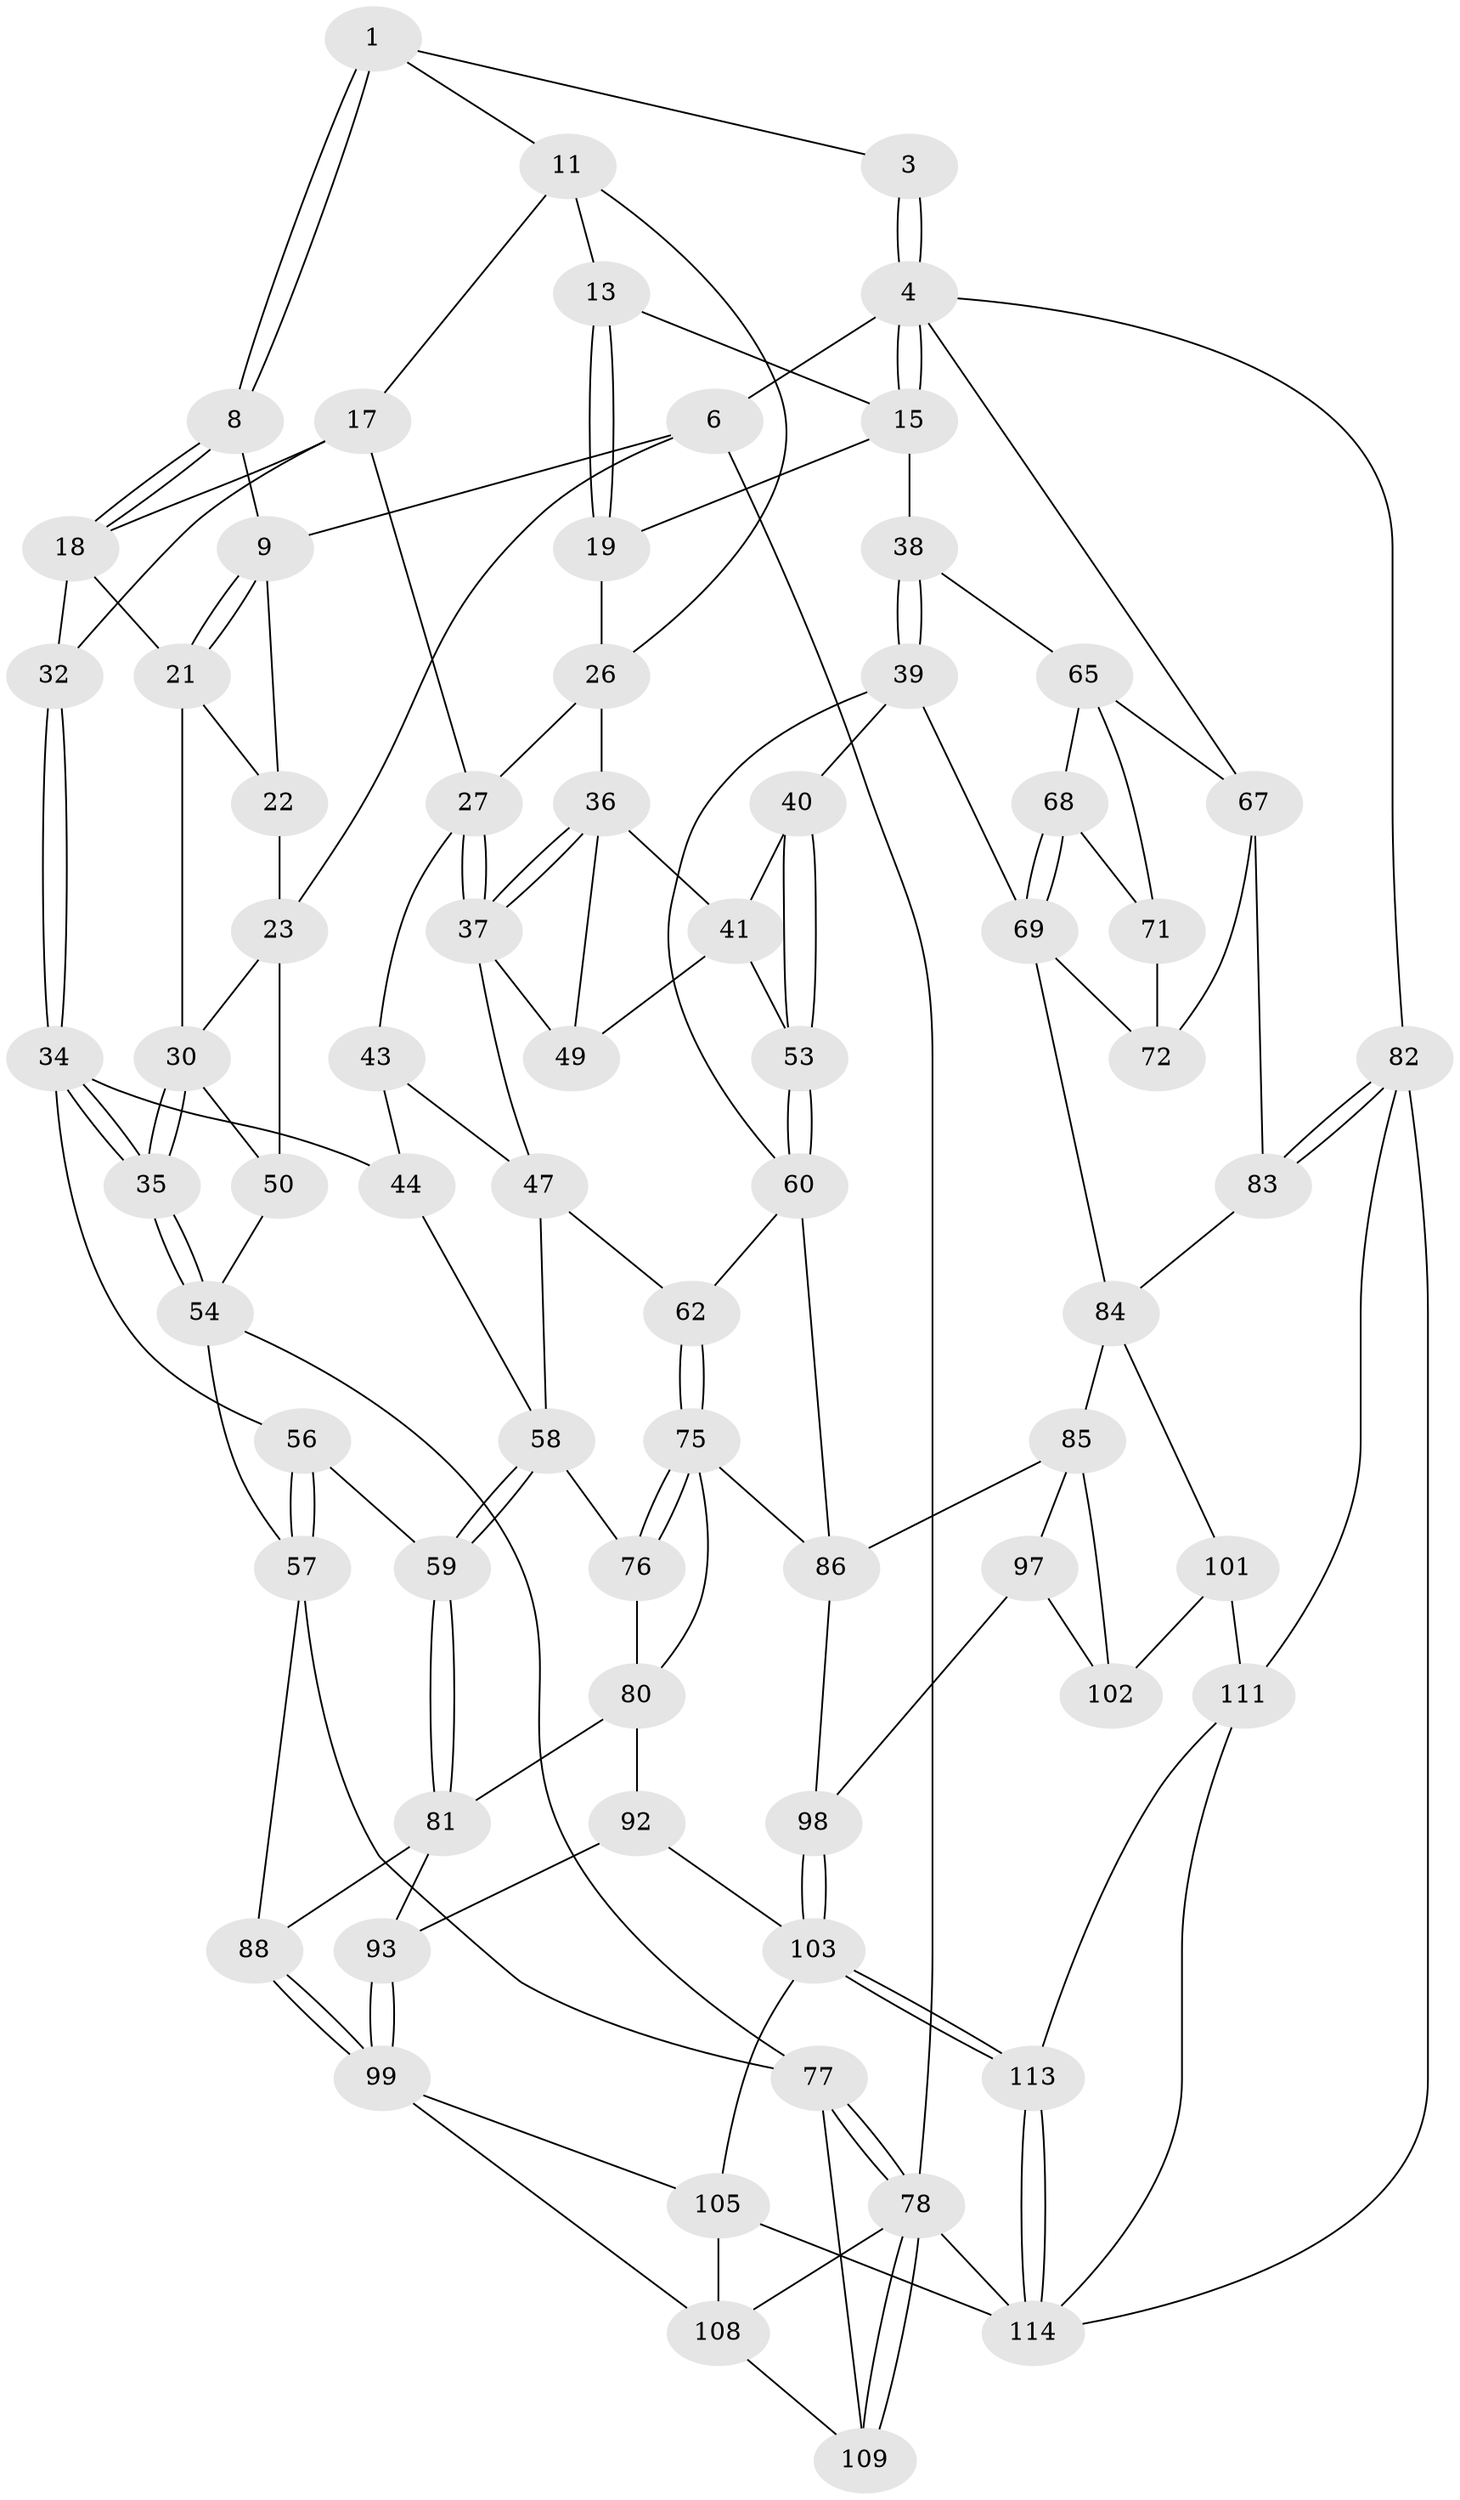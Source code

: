 // Generated by graph-tools (version 1.1) at 2025/52/02/27/25 19:52:40]
// undirected, 72 vertices, 158 edges
graph export_dot {
graph [start="1"]
  node [color=gray90,style=filled];
  1 [pos="+0.1835059348185312+0",super="+2"];
  3 [pos="+0.7013355089934938+0"];
  4 [pos="+1+0",super="+5"];
  6 [pos="+0+0",super="+7"];
  8 [pos="+0.2032732479336575+0.03668754064413931"];
  9 [pos="+0.1250817098932246+0.02181821132710037",super="+10"];
  11 [pos="+0.4056810632390269+0",super="+12"];
  13 [pos="+0.6435279036505339+0.010895448608009265",super="+14"];
  15 [pos="+0.7915042663263916+0.16736644850419238",super="+16"];
  17 [pos="+0.4014164931122607+0",super="+29"];
  18 [pos="+0.21920577451907505+0.0523213752441865",super="+20"];
  19 [pos="+0.6674119644164774+0.12329210711188299"];
  21 [pos="+0.16393577184854757+0.11494931457984249",super="+25"];
  22 [pos="+0.08223035536652752+0.015799712602392477"];
  23 [pos="+0.04046295067528848+0.05671662897374574",super="+24"];
  26 [pos="+0.5464523341262226+0.07903658635503157",super="+33"];
  27 [pos="+0.46749170242923493+0.13491721228601836",super="+28"];
  30 [pos="+0.08610512484899033+0.19797196759145538",super="+31"];
  32 [pos="+0.290132431781788+0.1438838763742793"];
  34 [pos="+0.2637598399016728+0.2167548751256866",super="+45"];
  35 [pos="+0.12237580741941886+0.25776973110647844"];
  36 [pos="+0.5919376544226183+0.1347589712276186",super="+42"];
  37 [pos="+0.5270421822070501+0.2160130922632115",super="+46"];
  38 [pos="+0.7931689244517379+0.21458262686084315"];
  39 [pos="+0.7881658434980712+0.2209319153078821",super="+70"];
  40 [pos="+0.6763007670518044+0.24489726663034558"];
  41 [pos="+0.6577217617325084+0.24320976652487408",super="+51"];
  43 [pos="+0.41824089135028036+0.23482555554605378",super="+48"];
  44 [pos="+0.30621658937808977+0.24614327446865705",super="+52"];
  47 [pos="+0.5152665597734413+0.2711726503683457",super="+63"];
  49 [pos="+0.5220588634410118+0.26981893840512133"];
  50 [pos="+0+0.1827469326460723"];
  53 [pos="+0.6248676390402861+0.3398371808889538"];
  54 [pos="+0.10492095242706048+0.44599189150672647",super="+55"];
  56 [pos="+0.2952658104907681+0.4246063771862912"];
  57 [pos="+0.18296233707969062+0.47855138815151044",super="+89"];
  58 [pos="+0.35712282790475836+0.39689548972340244",super="+64"];
  59 [pos="+0.31374675464920293+0.42321818144681594"];
  60 [pos="+0.6637787044999816+0.43374106718154914",super="+61"];
  62 [pos="+0.6082521277672435+0.4750741494050939"];
  65 [pos="+0.8804703806325553+0.26143078659953933",super="+66"];
  67 [pos="+1+0.2490050623814386",super="+74"];
  68 [pos="+0.888339059918872+0.2974258719341785"];
  69 [pos="+0.8099624906588382+0.4526988474206313",super="+73"];
  71 [pos="+0.9126697638045773+0.3750698560250751"];
  72 [pos="+0.910573397895186+0.40170438653598695"];
  75 [pos="+0.5994985741448543+0.48261250252184645",super="+94"];
  76 [pos="+0.5486008882616926+0.48149379761721295"];
  77 [pos="+0+0.5321380835673165",super="+100"];
  78 [pos="+0+0.679503190126076",super="+79"];
  80 [pos="+0.4513254587323792+0.5370819095699945",super="+91"];
  81 [pos="+0.42026374332029387+0.5327126695537838",super="+87"];
  82 [pos="+1+0.7620111325185335"];
  83 [pos="+1+0.5974139443409429"];
  84 [pos="+0.8628825439195749+0.5513295686888214",super="+90"];
  85 [pos="+0.7533513406438486+0.577398767890457",super="+96"];
  86 [pos="+0.7253581707866716+0.56818267420588",super="+95"];
  88 [pos="+0.2608283870993137+0.6461331535300467"];
  92 [pos="+0.47050967768062185+0.6403230210659201"];
  93 [pos="+0.4056085998423582+0.6117418160687914"];
  97 [pos="+0.6572556462960383+0.7069560320455787"];
  98 [pos="+0.639695341120928+0.7058553449773711"];
  99 [pos="+0.30004654898150956+0.7100008207190546",super="+106"];
  101 [pos="+0.9137074726183875+0.6271911772280293",super="+110"];
  102 [pos="+0.7641007568800471+0.6549074019649969",super="+107"];
  103 [pos="+0.5987234312067139+0.7489803162683879",super="+104"];
  105 [pos="+0.3930636988188424+0.8140771931967333",super="+115"];
  108 [pos="+0.15092042521480617+0.8438726463887979",super="+116"];
  109 [pos="+0.09304590527597972+0.7446058302498965"];
  111 [pos="+0.8536589409080874+0.8660891844508649",super="+112"];
  113 [pos="+0.6793850348206718+0.9415025629656232"];
  114 [pos="+0.575391427123447+1",super="+117"];
  1 -- 8;
  1 -- 8;
  1 -- 3;
  1 -- 11;
  3 -- 4;
  3 -- 4;
  4 -- 15;
  4 -- 15;
  4 -- 82;
  4 -- 67;
  4 -- 6;
  6 -- 9;
  6 -- 23;
  6 -- 78;
  8 -- 9;
  8 -- 18;
  8 -- 18;
  9 -- 21;
  9 -- 21;
  9 -- 22;
  11 -- 17;
  11 -- 26;
  11 -- 13;
  13 -- 19;
  13 -- 19;
  13 -- 15;
  15 -- 38;
  15 -- 19;
  17 -- 18;
  17 -- 32;
  17 -- 27;
  18 -- 32;
  18 -- 21;
  19 -- 26;
  21 -- 22;
  21 -- 30;
  22 -- 23;
  23 -- 30;
  23 -- 50;
  26 -- 27;
  26 -- 36;
  27 -- 37;
  27 -- 37;
  27 -- 43;
  30 -- 35;
  30 -- 35;
  30 -- 50;
  32 -- 34;
  32 -- 34;
  34 -- 35;
  34 -- 35;
  34 -- 56;
  34 -- 44;
  35 -- 54;
  35 -- 54;
  36 -- 37;
  36 -- 37;
  36 -- 41;
  36 -- 49;
  37 -- 49;
  37 -- 47;
  38 -- 39;
  38 -- 39;
  38 -- 65;
  39 -- 40;
  39 -- 60;
  39 -- 69;
  40 -- 41;
  40 -- 53;
  40 -- 53;
  41 -- 53;
  41 -- 49;
  43 -- 44 [weight=2];
  43 -- 47;
  44 -- 58;
  47 -- 62;
  47 -- 58;
  50 -- 54;
  53 -- 60;
  53 -- 60;
  54 -- 57;
  54 -- 77;
  56 -- 57;
  56 -- 57;
  56 -- 59;
  57 -- 88;
  57 -- 77;
  58 -- 59;
  58 -- 59;
  58 -- 76;
  59 -- 81;
  59 -- 81;
  60 -- 62;
  60 -- 86;
  62 -- 75;
  62 -- 75;
  65 -- 68;
  65 -- 67;
  65 -- 71;
  67 -- 72;
  67 -- 83;
  68 -- 69;
  68 -- 69;
  68 -- 71;
  69 -- 72;
  69 -- 84;
  71 -- 72;
  75 -- 76;
  75 -- 76;
  75 -- 80;
  75 -- 86;
  76 -- 80;
  77 -- 78;
  77 -- 78;
  77 -- 109;
  78 -- 109;
  78 -- 109;
  78 -- 114;
  78 -- 108;
  80 -- 81;
  80 -- 92;
  81 -- 88;
  81 -- 93;
  82 -- 83;
  82 -- 83;
  82 -- 111;
  82 -- 114;
  83 -- 84;
  84 -- 85;
  84 -- 101;
  85 -- 86;
  85 -- 97;
  85 -- 102;
  86 -- 98;
  88 -- 99;
  88 -- 99;
  92 -- 93;
  92 -- 103;
  93 -- 99;
  93 -- 99;
  97 -- 98;
  97 -- 102;
  98 -- 103;
  98 -- 103;
  99 -- 105;
  99 -- 108;
  101 -- 102 [weight=2];
  101 -- 111;
  103 -- 113;
  103 -- 113;
  103 -- 105;
  105 -- 114;
  105 -- 108;
  108 -- 109;
  111 -- 113;
  111 -- 114;
  113 -- 114;
  113 -- 114;
}
